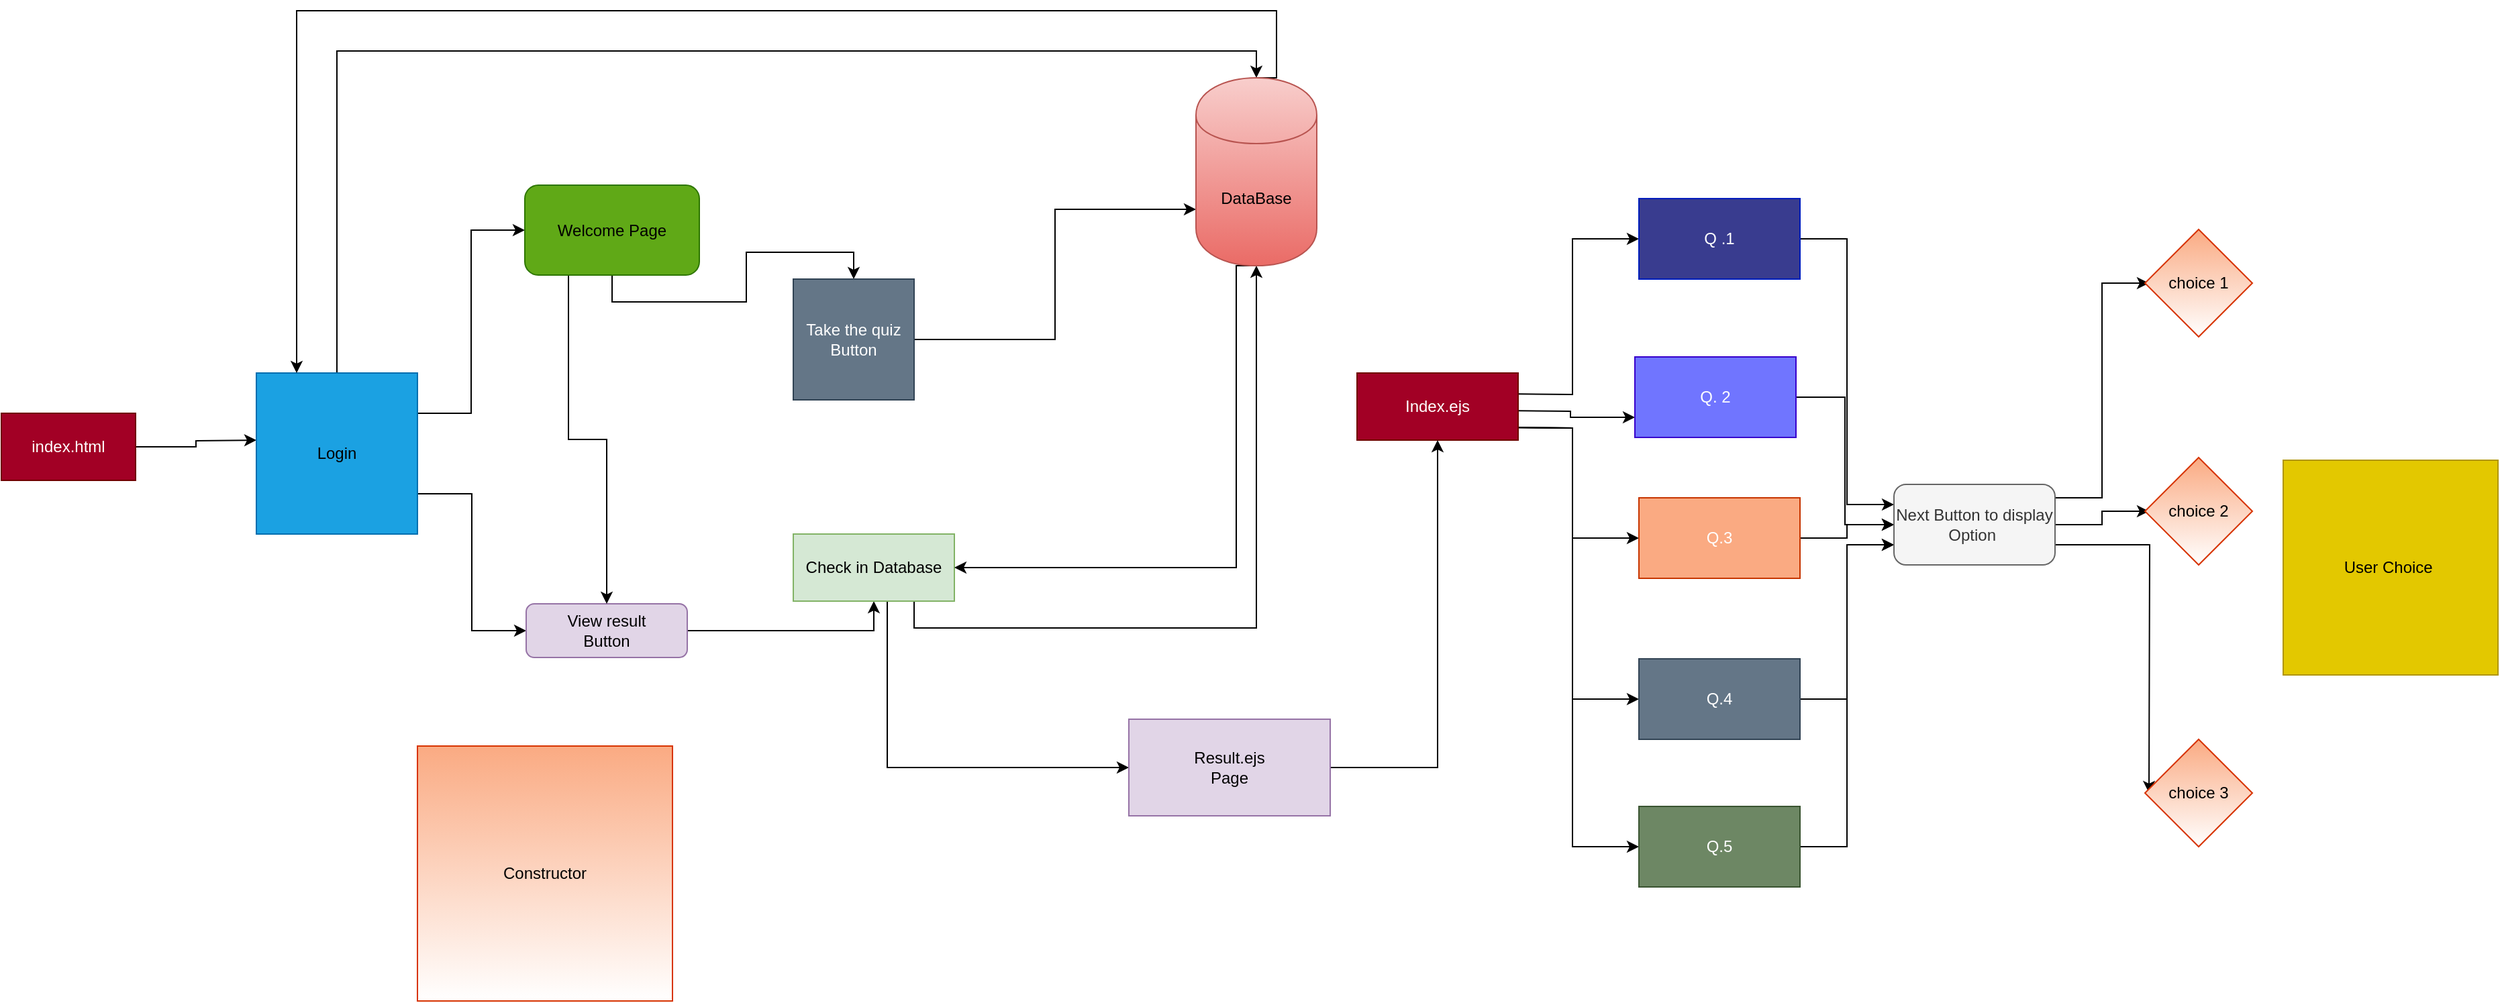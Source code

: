 <mxfile version="12.7.2" type="github">
  <diagram id="H4Ju19sgC8gWFPNlpFQ3" name="Page-1">
    <mxGraphModel dx="829" dy="1688" grid="1" gridSize="10" guides="1" tooltips="1" connect="1" arrows="1" fold="1" page="1" pageScale="1" pageWidth="850" pageHeight="1100" math="0" shadow="0">
      <root>
        <mxCell id="0" />
        <mxCell id="1" parent="0" />
        <mxCell id="xxdXjiNccwobuQIZFkfi-4" style="edgeStyle=orthogonalEdgeStyle;rounded=0;orthogonalLoop=1;jettySize=auto;html=1;exitX=1;exitY=0.5;exitDx=0;exitDy=0;" parent="1" source="MGtZEtJ0QbS-JZSsQWYv-2" edge="1">
          <mxGeometry relative="1" as="geometry">
            <mxPoint x="200" y="240" as="targetPoint" />
          </mxGeometry>
        </mxCell>
        <mxCell id="MGtZEtJ0QbS-JZSsQWYv-2" value="index.html" style="rounded=0;whiteSpace=wrap;html=1;fillColor=#a20025;strokeColor=#6F0000;fontColor=#ffffff;" parent="1" vertex="1">
          <mxGeometry x="10" y="220" width="100" height="50" as="geometry" />
        </mxCell>
        <mxCell id="xxdXjiNccwobuQIZFkfi-10" style="edgeStyle=orthogonalEdgeStyle;rounded=0;orthogonalLoop=1;jettySize=auto;html=1;exitX=1;exitY=0.25;exitDx=0;exitDy=0;entryX=0;entryY=0.5;entryDx=0;entryDy=0;" parent="1" source="xxdXjiNccwobuQIZFkfi-6" target="xxdXjiNccwobuQIZFkfi-9" edge="1">
          <mxGeometry relative="1" as="geometry">
            <mxPoint x="360" y="100" as="targetPoint" />
          </mxGeometry>
        </mxCell>
        <mxCell id="xxdXjiNccwobuQIZFkfi-11" style="edgeStyle=orthogonalEdgeStyle;rounded=0;orthogonalLoop=1;jettySize=auto;html=1;exitX=1;exitY=0.75;exitDx=0;exitDy=0;entryX=0;entryY=0.5;entryDx=0;entryDy=0;" parent="1" source="xxdXjiNccwobuQIZFkfi-6" target="xxdXjiNccwobuQIZFkfi-8" edge="1">
          <mxGeometry relative="1" as="geometry">
            <mxPoint x="360" y="380" as="targetPoint" />
          </mxGeometry>
        </mxCell>
        <mxCell id="EnImceDTlOAHcLMJtSdO-2" style="edgeStyle=orthogonalEdgeStyle;rounded=0;orthogonalLoop=1;jettySize=auto;html=1;exitX=0.5;exitY=0;exitDx=0;exitDy=0;entryX=0.5;entryY=0;entryDx=0;entryDy=0;" edge="1" parent="1" source="xxdXjiNccwobuQIZFkfi-6" target="xxdXjiNccwobuQIZFkfi-19">
          <mxGeometry relative="1" as="geometry">
            <mxPoint x="260.143" y="20" as="targetPoint" />
          </mxGeometry>
        </mxCell>
        <mxCell id="xxdXjiNccwobuQIZFkfi-6" value="&lt;font color=&quot;#000000&quot;&gt;Login&lt;/font&gt;" style="whiteSpace=wrap;html=1;aspect=fixed;strokeColor=#006EAF;fillColor=#1ba1e2;fontColor=#ffffff;" parent="1" vertex="1">
          <mxGeometry x="200" y="190" width="120" height="120" as="geometry" />
        </mxCell>
        <mxCell id="xxdXjiNccwobuQIZFkfi-17" style="edgeStyle=orthogonalEdgeStyle;rounded=0;orthogonalLoop=1;jettySize=auto;html=1;exitX=1;exitY=0.5;exitDx=0;exitDy=0;entryX=0.5;entryY=1;entryDx=0;entryDy=0;" parent="1" source="xxdXjiNccwobuQIZFkfi-8" target="xxdXjiNccwobuQIZFkfi-16" edge="1">
          <mxGeometry relative="1" as="geometry">
            <mxPoint x="670" y="382" as="targetPoint" />
          </mxGeometry>
        </mxCell>
        <mxCell id="xxdXjiNccwobuQIZFkfi-8" value="&lt;font color=&quot;#000000&quot;&gt;View result&lt;br&gt;Button&lt;br&gt;&lt;/font&gt;" style="rounded=1;whiteSpace=wrap;html=1;strokeColor=#9673a6;fillColor=#e1d5e7;" parent="1" vertex="1">
          <mxGeometry x="401" y="362" width="120" height="40" as="geometry" />
        </mxCell>
        <mxCell id="EnImceDTlOAHcLMJtSdO-1" style="edgeStyle=orthogonalEdgeStyle;rounded=0;orthogonalLoop=1;jettySize=auto;html=1;exitX=0.5;exitY=1;exitDx=0;exitDy=0;" edge="1" parent="1" source="xxdXjiNccwobuQIZFkfi-9" target="xxdXjiNccwobuQIZFkfi-14">
          <mxGeometry relative="1" as="geometry" />
        </mxCell>
        <mxCell id="EnImceDTlOAHcLMJtSdO-5" style="edgeStyle=orthogonalEdgeStyle;rounded=0;orthogonalLoop=1;jettySize=auto;html=1;exitX=0.25;exitY=1;exitDx=0;exitDy=0;entryX=0.5;entryY=0;entryDx=0;entryDy=0;" edge="1" parent="1" source="xxdXjiNccwobuQIZFkfi-9" target="xxdXjiNccwobuQIZFkfi-8">
          <mxGeometry relative="1" as="geometry" />
        </mxCell>
        <mxCell id="xxdXjiNccwobuQIZFkfi-9" value="&lt;font color=&quot;#000000&quot;&gt;Welcome Page&lt;br&gt;&lt;/font&gt;" style="rounded=1;whiteSpace=wrap;html=1;strokeColor=#2D7600;fillColor=#60a917;fontColor=#ffffff;" parent="1" vertex="1">
          <mxGeometry x="400" y="50" width="130" height="67" as="geometry" />
        </mxCell>
        <mxCell id="xxdXjiNccwobuQIZFkfi-21" style="edgeStyle=orthogonalEdgeStyle;rounded=0;orthogonalLoop=1;jettySize=auto;html=1;exitX=1;exitY=0.5;exitDx=0;exitDy=0;entryX=0;entryY=0.7;entryDx=0;entryDy=0;" parent="1" source="xxdXjiNccwobuQIZFkfi-14" target="xxdXjiNccwobuQIZFkfi-19" edge="1">
          <mxGeometry relative="1" as="geometry">
            <mxPoint x="780.0" y="80" as="targetPoint" />
          </mxGeometry>
        </mxCell>
        <mxCell id="xxdXjiNccwobuQIZFkfi-14" value="Take the quiz&lt;br&gt;Button" style="whiteSpace=wrap;html=1;aspect=fixed;strokeColor=#314354;fillColor=#647687;fontColor=#ffffff;" parent="1" vertex="1">
          <mxGeometry x="600" y="120" width="90" height="90" as="geometry" />
        </mxCell>
        <mxCell id="EnImceDTlOAHcLMJtSdO-8" style="edgeStyle=orthogonalEdgeStyle;rounded=0;orthogonalLoop=1;jettySize=auto;html=1;exitX=0.75;exitY=1;exitDx=0;exitDy=0;entryX=0.5;entryY=1;entryDx=0;entryDy=0;" edge="1" parent="1" source="xxdXjiNccwobuQIZFkfi-16" target="xxdXjiNccwobuQIZFkfi-19">
          <mxGeometry relative="1" as="geometry" />
        </mxCell>
        <mxCell id="EnImceDTlOAHcLMJtSdO-12" style="edgeStyle=orthogonalEdgeStyle;rounded=0;orthogonalLoop=1;jettySize=auto;html=1;exitX=0.5;exitY=1;exitDx=0;exitDy=0;entryX=0;entryY=0.5;entryDx=0;entryDy=0;" edge="1" parent="1" source="xxdXjiNccwobuQIZFkfi-16" target="EnImceDTlOAHcLMJtSdO-10">
          <mxGeometry relative="1" as="geometry">
            <Array as="points">
              <mxPoint x="670" y="360" />
              <mxPoint x="670" y="484" />
            </Array>
          </mxGeometry>
        </mxCell>
        <mxCell id="xxdXjiNccwobuQIZFkfi-16" value="&lt;font color=&quot;#000000&quot;&gt;Check in Database&lt;/font&gt;" style="rounded=0;whiteSpace=wrap;html=1;strokeColor=#82b366;fillColor=#d5e8d4;" parent="1" vertex="1">
          <mxGeometry x="600" y="310" width="120" height="50" as="geometry" />
        </mxCell>
        <mxCell id="EnImceDTlOAHcLMJtSdO-3" style="edgeStyle=orthogonalEdgeStyle;rounded=0;orthogonalLoop=1;jettySize=auto;html=1;exitX=0.5;exitY=0;exitDx=0;exitDy=0;entryX=0.25;entryY=0;entryDx=0;entryDy=0;" edge="1" parent="1" source="xxdXjiNccwobuQIZFkfi-19" target="xxdXjiNccwobuQIZFkfi-6">
          <mxGeometry relative="1" as="geometry">
            <Array as="points">
              <mxPoint x="960" y="-30" />
              <mxPoint x="960" y="-80" />
              <mxPoint x="230" y="-80" />
            </Array>
          </mxGeometry>
        </mxCell>
        <mxCell id="EnImceDTlOAHcLMJtSdO-13" style="edgeStyle=orthogonalEdgeStyle;rounded=0;orthogonalLoop=1;jettySize=auto;html=1;exitX=0.5;exitY=1;exitDx=0;exitDy=0;entryX=1;entryY=0.5;entryDx=0;entryDy=0;" edge="1" parent="1" source="xxdXjiNccwobuQIZFkfi-19" target="xxdXjiNccwobuQIZFkfi-16">
          <mxGeometry relative="1" as="geometry">
            <Array as="points">
              <mxPoint x="930" y="110" />
              <mxPoint x="930" y="335" />
            </Array>
          </mxGeometry>
        </mxCell>
        <mxCell id="xxdXjiNccwobuQIZFkfi-19" value="DataBase" style="shape=cylinder;whiteSpace=wrap;html=1;boundedLbl=1;backgroundOutline=1;strokeColor=#b85450;fillColor=#f8cecc;gradientColor=#ea6b66;" parent="1" vertex="1">
          <mxGeometry x="900" y="-30" width="90" height="140" as="geometry" />
        </mxCell>
        <mxCell id="xxdXjiNccwobuQIZFkfi-20" value="Text" style="text;html=1;align=center;verticalAlign=middle;resizable=0;points=[];autosize=1;" parent="1" vertex="1">
          <mxGeometry x="336" y="468" width="40" height="20" as="geometry" />
        </mxCell>
        <mxCell id="xxdXjiNccwobuQIZFkfi-29" style="edgeStyle=orthogonalEdgeStyle;rounded=0;orthogonalLoop=1;jettySize=auto;html=1;entryX=0;entryY=0.5;entryDx=0;entryDy=0;exitX=1;exitY=0.25;exitDx=0;exitDy=0;" parent="1" target="xxdXjiNccwobuQIZFkfi-24" edge="1">
          <mxGeometry relative="1" as="geometry">
            <mxPoint x="1150" y="103" as="targetPoint" />
            <mxPoint x="1130" y="205.5" as="sourcePoint" />
          </mxGeometry>
        </mxCell>
        <mxCell id="xxdXjiNccwobuQIZFkfi-30" style="edgeStyle=orthogonalEdgeStyle;rounded=0;orthogonalLoop=1;jettySize=auto;html=1;entryX=0;entryY=0.75;entryDx=0;entryDy=0;" parent="1" target="xxdXjiNccwobuQIZFkfi-25" edge="1">
          <mxGeometry relative="1" as="geometry">
            <mxPoint x="1130" y="218" as="sourcePoint" />
          </mxGeometry>
        </mxCell>
        <mxCell id="xxdXjiNccwobuQIZFkfi-32" style="edgeStyle=orthogonalEdgeStyle;rounded=0;orthogonalLoop=1;jettySize=auto;html=1;exitX=1;exitY=0.75;exitDx=0;exitDy=0;entryX=0;entryY=0.5;entryDx=0;entryDy=0;" parent="1" target="xxdXjiNccwobuQIZFkfi-27" edge="1">
          <mxGeometry relative="1" as="geometry">
            <mxPoint x="1130" y="230.5" as="sourcePoint" />
          </mxGeometry>
        </mxCell>
        <mxCell id="xxdXjiNccwobuQIZFkfi-33" style="edgeStyle=orthogonalEdgeStyle;rounded=0;orthogonalLoop=1;jettySize=auto;html=1;exitX=1;exitY=0.75;exitDx=0;exitDy=0;entryX=0;entryY=0.5;entryDx=0;entryDy=0;" parent="1" target="xxdXjiNccwobuQIZFkfi-28" edge="1">
          <mxGeometry relative="1" as="geometry">
            <mxPoint x="1130" y="230.5" as="sourcePoint" />
          </mxGeometry>
        </mxCell>
        <mxCell id="xxdXjiNccwobuQIZFkfi-34" style="edgeStyle=orthogonalEdgeStyle;rounded=0;orthogonalLoop=1;jettySize=auto;html=1;exitX=1;exitY=0.75;exitDx=0;exitDy=0;entryX=0;entryY=0.5;entryDx=0;entryDy=0;" parent="1" target="xxdXjiNccwobuQIZFkfi-26" edge="1">
          <mxGeometry relative="1" as="geometry">
            <mxPoint x="1130" y="230.5" as="sourcePoint" />
          </mxGeometry>
        </mxCell>
        <mxCell id="xxdXjiNccwobuQIZFkfi-22" value="Index.ejs" style="rounded=0;whiteSpace=wrap;html=1;strokeColor=#6F0000;fillColor=#a20025;fontColor=#ffffff;" parent="1" vertex="1">
          <mxGeometry x="1020" y="190" width="120" height="50" as="geometry" />
        </mxCell>
        <mxCell id="xxdXjiNccwobuQIZFkfi-46" style="edgeStyle=orthogonalEdgeStyle;rounded=0;orthogonalLoop=1;jettySize=auto;html=1;exitX=1;exitY=0.5;exitDx=0;exitDy=0;entryX=0;entryY=0.25;entryDx=0;entryDy=0;" parent="1" source="xxdXjiNccwobuQIZFkfi-24" target="xxdXjiNccwobuQIZFkfi-35" edge="1">
          <mxGeometry relative="1" as="geometry" />
        </mxCell>
        <mxCell id="xxdXjiNccwobuQIZFkfi-24" value="Q .1" style="rounded=0;whiteSpace=wrap;html=1;strokeColor=#001DBC;fillColor=#393C8F;fontColor=#ffffff;" parent="1" vertex="1">
          <mxGeometry x="1230" y="60" width="120" height="60" as="geometry" />
        </mxCell>
        <mxCell id="xxdXjiNccwobuQIZFkfi-47" style="edgeStyle=orthogonalEdgeStyle;rounded=0;orthogonalLoop=1;jettySize=auto;html=1;exitX=1;exitY=0.5;exitDx=0;exitDy=0;entryX=0;entryY=0.5;entryDx=0;entryDy=0;" parent="1" source="xxdXjiNccwobuQIZFkfi-25" target="xxdXjiNccwobuQIZFkfi-35" edge="1">
          <mxGeometry relative="1" as="geometry" />
        </mxCell>
        <mxCell id="xxdXjiNccwobuQIZFkfi-25" value="Q. 2" style="rounded=0;whiteSpace=wrap;html=1;strokeColor=#3700CC;fillColor=#7075FF;fontColor=#ffffff;" parent="1" vertex="1">
          <mxGeometry x="1227" y="178" width="120" height="60" as="geometry" />
        </mxCell>
        <mxCell id="xxdXjiNccwobuQIZFkfi-48" style="edgeStyle=orthogonalEdgeStyle;rounded=0;orthogonalLoop=1;jettySize=auto;html=1;exitX=1;exitY=0.5;exitDx=0;exitDy=0;entryX=0;entryY=0.5;entryDx=0;entryDy=0;" parent="1" source="xxdXjiNccwobuQIZFkfi-26" target="xxdXjiNccwobuQIZFkfi-35" edge="1">
          <mxGeometry relative="1" as="geometry" />
        </mxCell>
        <mxCell id="xxdXjiNccwobuQIZFkfi-26" value="Q.3" style="rounded=0;whiteSpace=wrap;html=1;strokeColor=#C73500;fillColor=#FAAA82;fontColor=#ffffff;" parent="1" vertex="1">
          <mxGeometry x="1230" y="283" width="120" height="60" as="geometry" />
        </mxCell>
        <mxCell id="xxdXjiNccwobuQIZFkfi-49" style="edgeStyle=orthogonalEdgeStyle;rounded=0;orthogonalLoop=1;jettySize=auto;html=1;exitX=1;exitY=0.5;exitDx=0;exitDy=0;entryX=0;entryY=0.75;entryDx=0;entryDy=0;" parent="1" source="xxdXjiNccwobuQIZFkfi-27" target="xxdXjiNccwobuQIZFkfi-35" edge="1">
          <mxGeometry relative="1" as="geometry">
            <mxPoint x="1380" y="323" as="targetPoint" />
          </mxGeometry>
        </mxCell>
        <mxCell id="xxdXjiNccwobuQIZFkfi-27" value="Q.4" style="rounded=0;whiteSpace=wrap;html=1;strokeColor=#314354;fillColor=#647687;fontColor=#ffffff;" parent="1" vertex="1">
          <mxGeometry x="1230" y="403" width="120" height="60" as="geometry" />
        </mxCell>
        <mxCell id="xxdXjiNccwobuQIZFkfi-50" style="edgeStyle=orthogonalEdgeStyle;rounded=0;orthogonalLoop=1;jettySize=auto;html=1;exitX=1;exitY=0.5;exitDx=0;exitDy=0;entryX=0;entryY=0.75;entryDx=0;entryDy=0;" parent="1" source="xxdXjiNccwobuQIZFkfi-28" target="xxdXjiNccwobuQIZFkfi-35" edge="1">
          <mxGeometry relative="1" as="geometry">
            <mxPoint x="1400" y="323" as="targetPoint" />
          </mxGeometry>
        </mxCell>
        <mxCell id="xxdXjiNccwobuQIZFkfi-28" value="Q.5" style="rounded=0;whiteSpace=wrap;html=1;strokeColor=#3A5431;fillColor=#6d8764;fontColor=#ffffff;" parent="1" vertex="1">
          <mxGeometry x="1230" y="513" width="120" height="60" as="geometry" />
        </mxCell>
        <mxCell id="xxdXjiNccwobuQIZFkfi-42" style="edgeStyle=orthogonalEdgeStyle;rounded=0;orthogonalLoop=1;jettySize=auto;html=1;exitX=1;exitY=0.5;exitDx=0;exitDy=0;entryX=0;entryY=0.5;entryDx=0;entryDy=0;" parent="1" source="xxdXjiNccwobuQIZFkfi-35" edge="1">
          <mxGeometry relative="1" as="geometry">
            <mxPoint x="1610" y="123" as="targetPoint" />
            <Array as="points">
              <mxPoint x="1540" y="283" />
              <mxPoint x="1575" y="283" />
              <mxPoint x="1575" y="123" />
            </Array>
          </mxGeometry>
        </mxCell>
        <mxCell id="xxdXjiNccwobuQIZFkfi-43" style="edgeStyle=orthogonalEdgeStyle;rounded=0;orthogonalLoop=1;jettySize=auto;html=1;exitX=1;exitY=0.75;exitDx=0;exitDy=0;" parent="1" source="xxdXjiNccwobuQIZFkfi-35" edge="1">
          <mxGeometry relative="1" as="geometry">
            <Array as="points">
              <mxPoint x="1540" y="303" />
              <mxPoint x="1575" y="303" />
              <mxPoint x="1575" y="293" />
            </Array>
            <mxPoint x="1610" y="293" as="targetPoint" />
          </mxGeometry>
        </mxCell>
        <mxCell id="xxdXjiNccwobuQIZFkfi-44" style="edgeStyle=orthogonalEdgeStyle;rounded=0;orthogonalLoop=1;jettySize=auto;html=1;exitX=1;exitY=0.75;exitDx=0;exitDy=0;entryX=0;entryY=0.5;entryDx=0;entryDy=0;" parent="1" source="xxdXjiNccwobuQIZFkfi-35" edge="1">
          <mxGeometry relative="1" as="geometry">
            <mxPoint x="1610" y="503" as="targetPoint" />
          </mxGeometry>
        </mxCell>
        <mxCell id="xxdXjiNccwobuQIZFkfi-35" value="Next Button to display Option&amp;nbsp;" style="rounded=1;whiteSpace=wrap;html=1;strokeColor=#666666;fillColor=#f5f5f5;fontColor=#333333;" parent="1" vertex="1">
          <mxGeometry x="1420" y="273" width="120" height="60" as="geometry" />
        </mxCell>
        <mxCell id="xxdXjiNccwobuQIZFkfi-36" value="&lt;font color=&quot;#000000&quot;&gt;choice 3&lt;/font&gt;" style="rhombus;whiteSpace=wrap;html=1;strokeColor=#D73402;fillColor=#FAAA82;gradientColor=#ffffff;" parent="1" vertex="1">
          <mxGeometry x="1607" y="463" width="80" height="80" as="geometry" />
        </mxCell>
        <mxCell id="xxdXjiNccwobuQIZFkfi-37" value="&lt;font color=&quot;#000000&quot;&gt;choice 2&lt;/font&gt;" style="rhombus;whiteSpace=wrap;html=1;strokeColor=#D73402;fillColor=#FAAA82;gradientColor=#ffffff;" parent="1" vertex="1">
          <mxGeometry x="1607" y="253" width="80" height="80" as="geometry" />
        </mxCell>
        <mxCell id="xxdXjiNccwobuQIZFkfi-38" value="&lt;font color=&quot;#000000&quot;&gt;choice 1&lt;/font&gt;" style="rhombus;whiteSpace=wrap;html=1;strokeColor=#D73402;fillColor=#FAAA82;gradientColor=#ffffff;" parent="1" vertex="1">
          <mxGeometry x="1607" y="83" width="80" height="80" as="geometry" />
        </mxCell>
        <mxCell id="xxdXjiNccwobuQIZFkfi-51" value="&lt;font color=&quot;#000000&quot;&gt;User Choice&amp;nbsp;&lt;/font&gt;" style="whiteSpace=wrap;html=1;aspect=fixed;strokeColor=#B09500;fillColor=#e3c800;fontColor=#ffffff;" parent="1" vertex="1">
          <mxGeometry x="1710" y="255" width="160" height="160" as="geometry" />
        </mxCell>
        <mxCell id="xxdXjiNccwobuQIZFkfi-52" value="&lt;font color=&quot;#000000&quot;&gt;Constructor&lt;/font&gt;" style="whiteSpace=wrap;html=1;aspect=fixed;strokeColor=#D73402;fillColor=#FAAA82;gradientColor=#ffffff;" parent="1" vertex="1">
          <mxGeometry x="320" y="468" width="190" height="190" as="geometry" />
        </mxCell>
        <mxCell id="EnImceDTlOAHcLMJtSdO-11" style="edgeStyle=orthogonalEdgeStyle;rounded=0;orthogonalLoop=1;jettySize=auto;html=1;exitX=1;exitY=0.5;exitDx=0;exitDy=0;entryX=0.5;entryY=1;entryDx=0;entryDy=0;" edge="1" parent="1" source="EnImceDTlOAHcLMJtSdO-10" target="xxdXjiNccwobuQIZFkfi-22">
          <mxGeometry relative="1" as="geometry" />
        </mxCell>
        <mxCell id="EnImceDTlOAHcLMJtSdO-10" value="&lt;font color=&quot;#000000&quot;&gt;Result.ejs&lt;br&gt;Page&lt;br&gt;&lt;/font&gt;" style="rounded=0;whiteSpace=wrap;html=1;fillColor=#e1d5e7;strokeColor=#9673a6;" vertex="1" parent="1">
          <mxGeometry x="850" y="448" width="150" height="72" as="geometry" />
        </mxCell>
      </root>
    </mxGraphModel>
  </diagram>
</mxfile>
